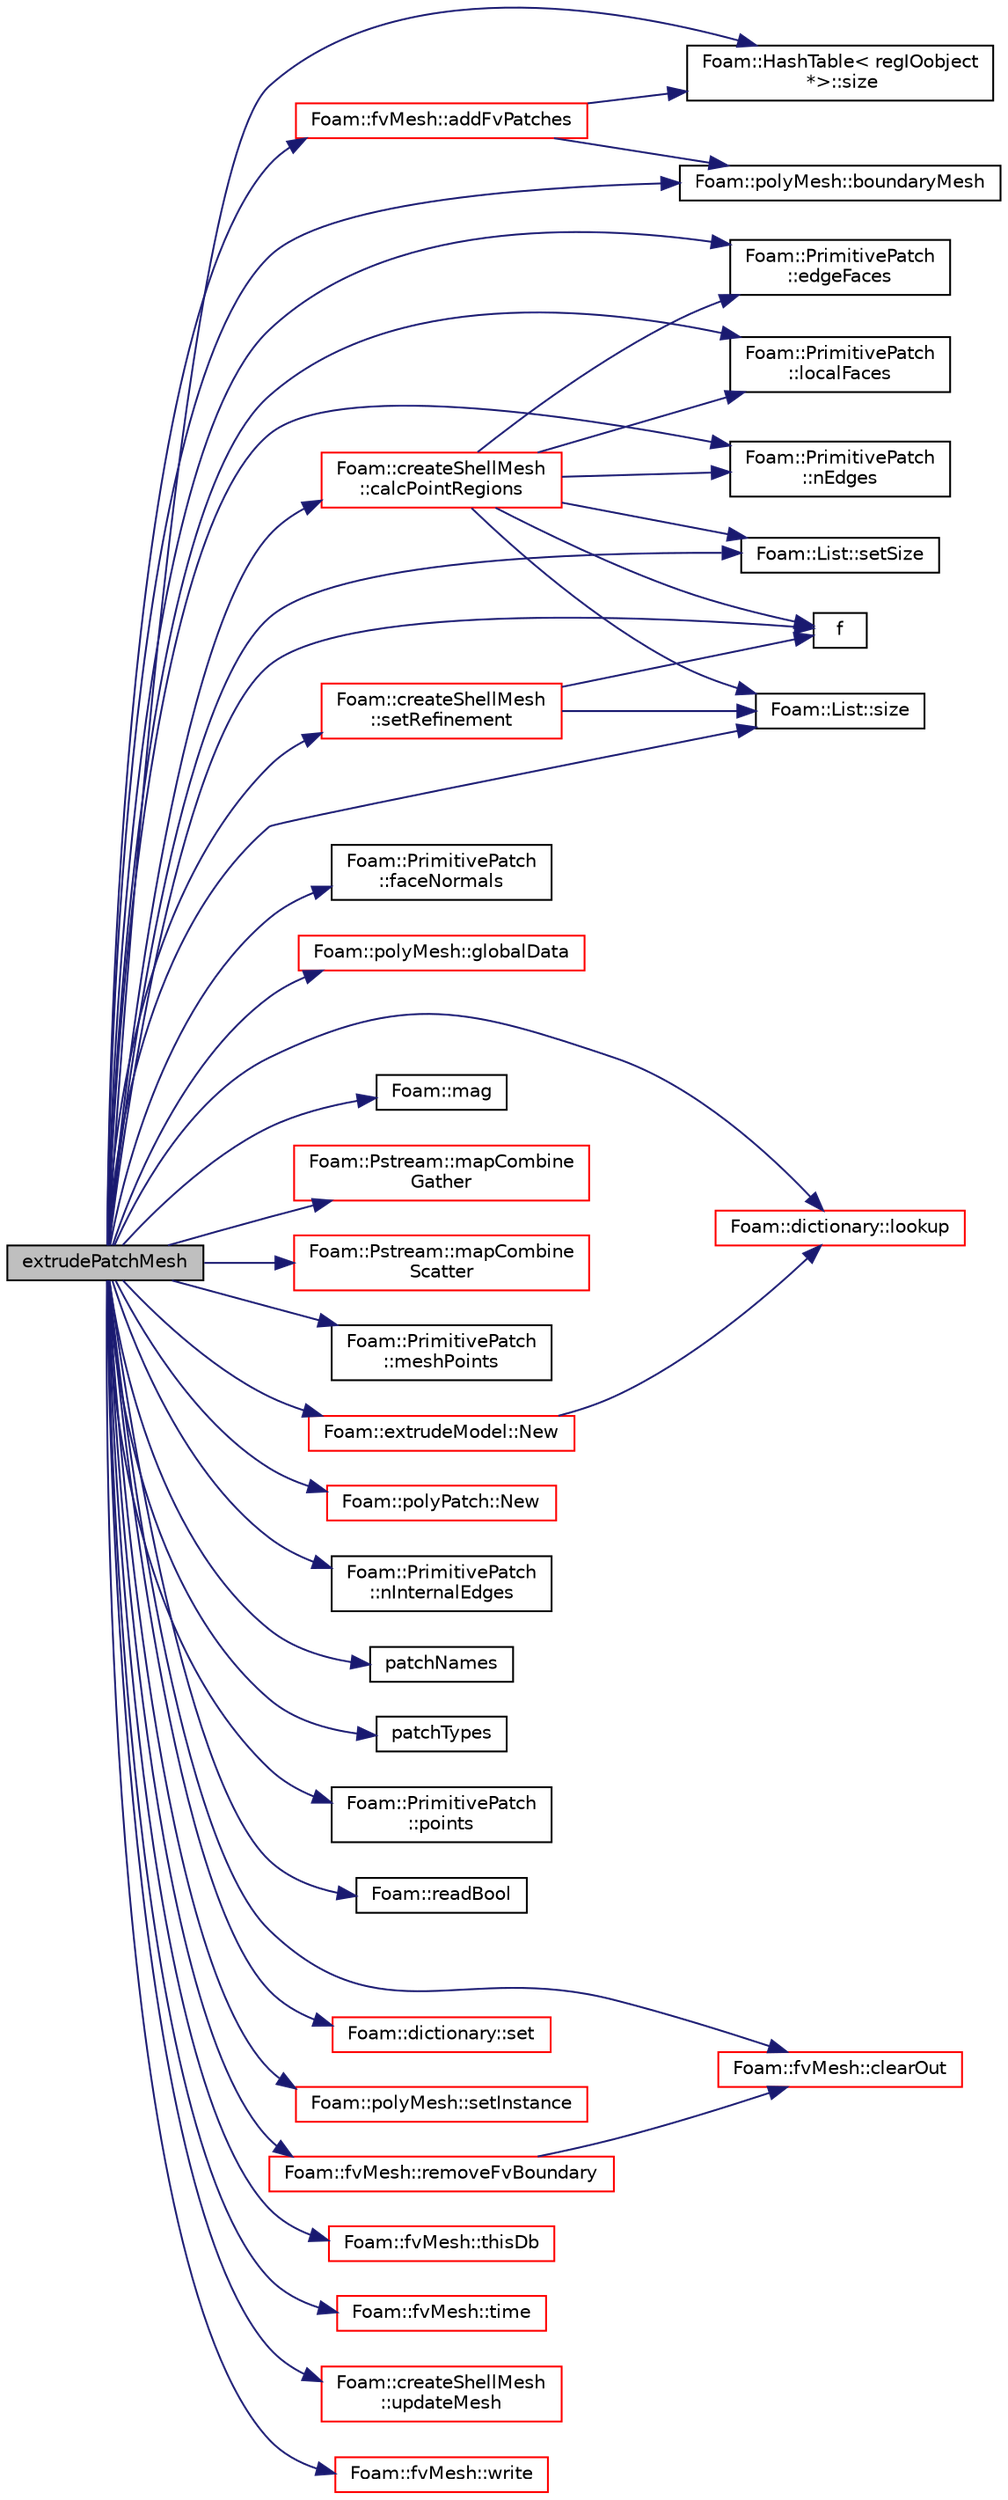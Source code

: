 digraph "extrudePatchMesh"
{
  bgcolor="transparent";
  edge [fontname="Helvetica",fontsize="10",labelfontname="Helvetica",labelfontsize="10"];
  node [fontname="Helvetica",fontsize="10",shape=record];
  rankdir="LR";
  Node0 [label="extrudePatchMesh",height=0.2,width=0.4,color="black", fillcolor="grey75", style="filled", fontcolor="black"];
  Node0 -> Node1 [color="midnightblue",fontsize="10",style="solid",fontname="Helvetica"];
  Node1 [label="Foam::fvMesh::addFvPatches",height=0.2,width=0.4,color="red",URL="$a23593.html#add115b075d7fafc792611585f5740453",tooltip="Add boundary patches. Constructor helper. "];
  Node1 -> Node3 [color="midnightblue",fontsize="10",style="solid",fontname="Helvetica"];
  Node3 [label="Foam::HashTable\< regIOobject\l *\>::size",height=0.2,width=0.4,color="black",URL="$a26841.html#a47b3bf30da1eb3ab8076b5fbe00e0494",tooltip="Return number of elements in table. "];
  Node1 -> Node50 [color="midnightblue",fontsize="10",style="solid",fontname="Helvetica"];
  Node50 [label="Foam::polyMesh::boundaryMesh",height=0.2,width=0.4,color="black",URL="$a28565.html#a9f2b68c134340291eda6197f47f25484",tooltip="Return boundary mesh. "];
  Node0 -> Node50 [color="midnightblue",fontsize="10",style="solid",fontname="Helvetica"];
  Node0 -> Node81 [color="midnightblue",fontsize="10",style="solid",fontname="Helvetica"];
  Node81 [label="Foam::createShellMesh\l::calcPointRegions",height=0.2,width=0.4,color="red",URL="$a22181.html#abd09fd2558d9fc41e9a503ce2976fe5f",tooltip="Helper: calculate point regions. The point region is the. "];
  Node81 -> Node97 [color="midnightblue",fontsize="10",style="solid",fontname="Helvetica"];
  Node97 [label="Foam::PrimitivePatch\l::edgeFaces",height=0.2,width=0.4,color="black",URL="$a28693.html#ad38ecd2902727a890ebd437731c271c8",tooltip="Return edge-face addressing. "];
  Node81 -> Node102 [color="midnightblue",fontsize="10",style="solid",fontname="Helvetica"];
  Node102 [label="f",height=0.2,width=0.4,color="black",URL="$a18335.html#a888be93833ac7a23170555c69c690288"];
  Node81 -> Node106 [color="midnightblue",fontsize="10",style="solid",fontname="Helvetica"];
  Node106 [label="Foam::PrimitivePatch\l::localFaces",height=0.2,width=0.4,color="black",URL="$a28693.html#aa4bd29e9c9de3d53e26aa2bf2e803c60",tooltip="Return patch faces addressing into local point list. "];
  Node81 -> Node109 [color="midnightblue",fontsize="10",style="solid",fontname="Helvetica"];
  Node109 [label="Foam::PrimitivePatch\l::nEdges",height=0.2,width=0.4,color="black",URL="$a28693.html#a086513bcff1a3f1684e1a3879dd90deb",tooltip="Return number of edges in patch. "];
  Node81 -> Node91 [color="midnightblue",fontsize="10",style="solid",fontname="Helvetica"];
  Node91 [label="Foam::List::setSize",height=0.2,width=0.4,color="black",URL="$a26833.html#aedb985ffeaf1bdbfeccc2a8730405703",tooltip="Reset size of List. "];
  Node81 -> Node52 [color="midnightblue",fontsize="10",style="solid",fontname="Helvetica"];
  Node52 [label="Foam::List::size",height=0.2,width=0.4,color="black",URL="$a26833.html#a8a5f6fa29bd4b500caf186f60245b384",tooltip="Override size to be inconsistent with allocated storage. "];
  Node0 -> Node118 [color="midnightblue",fontsize="10",style="solid",fontname="Helvetica"];
  Node118 [label="Foam::fvMesh::clearOut",height=0.2,width=0.4,color="red",URL="$a23593.html#af320697688df08f1438d37a86bcaf25d",tooltip="Clear all geometry and addressing. "];
  Node0 -> Node97 [color="midnightblue",fontsize="10",style="solid",fontname="Helvetica"];
  Node0 -> Node102 [color="midnightblue",fontsize="10",style="solid",fontname="Helvetica"];
  Node0 -> Node126 [color="midnightblue",fontsize="10",style="solid",fontname="Helvetica"];
  Node126 [label="Foam::PrimitivePatch\l::faceNormals",height=0.2,width=0.4,color="black",URL="$a28693.html#ad96a54bba336ea57f59f0da350d3c265",tooltip="Return face normals for patch. "];
  Node0 -> Node56 [color="midnightblue",fontsize="10",style="solid",fontname="Helvetica"];
  Node56 [label="Foam::polyMesh::globalData",height=0.2,width=0.4,color="red",URL="$a28565.html#a5e9cb8eb9e52843d336386b13423d19c",tooltip="Return parallel info. "];
  Node0 -> Node106 [color="midnightblue",fontsize="10",style="solid",fontname="Helvetica"];
  Node0 -> Node127 [color="midnightblue",fontsize="10",style="solid",fontname="Helvetica"];
  Node127 [label="Foam::dictionary::lookup",height=0.2,width=0.4,color="red",URL="$a27129.html#a6a0727fa523e48977e27348663def509",tooltip="Find and return an entry data stream. "];
  Node0 -> Node160 [color="midnightblue",fontsize="10",style="solid",fontname="Helvetica"];
  Node160 [label="Foam::mag",height=0.2,width=0.4,color="black",URL="$a21851.html#a929da2a3fdcf3dacbbe0487d3a330dae"];
  Node0 -> Node346 [color="midnightblue",fontsize="10",style="solid",fontname="Helvetica"];
  Node346 [label="Foam::Pstream::mapCombine\lGather",height=0.2,width=0.4,color="red",URL="$a27357.html#ab0d015456e1aebecc6f0e06668de1437"];
  Node0 -> Node347 [color="midnightblue",fontsize="10",style="solid",fontname="Helvetica"];
  Node347 [label="Foam::Pstream::mapCombine\lScatter",height=0.2,width=0.4,color="red",URL="$a27357.html#a8989a48f795cff7dd8f59d00c094e484",tooltip="Scatter data. Reverse of combineGather. "];
  Node0 -> Node111 [color="midnightblue",fontsize="10",style="solid",fontname="Helvetica"];
  Node111 [label="Foam::PrimitivePatch\l::meshPoints",height=0.2,width=0.4,color="black",URL="$a28693.html#a52e3a457780fe74b31d39dc046bce1d8",tooltip="Return labelList of mesh points in patch. They are constructed. "];
  Node0 -> Node109 [color="midnightblue",fontsize="10",style="solid",fontname="Helvetica"];
  Node0 -> Node348 [color="midnightblue",fontsize="10",style="solid",fontname="Helvetica"];
  Node348 [label="Foam::extrudeModel::New",height=0.2,width=0.4,color="red",URL="$a25805.html#a867815a0232ccb8dc600acc78459d87d",tooltip="Select null constructed. "];
  Node348 -> Node127 [color="midnightblue",fontsize="10",style="solid",fontname="Helvetica"];
  Node0 -> Node349 [color="midnightblue",fontsize="10",style="solid",fontname="Helvetica"];
  Node349 [label="Foam::polyPatch::New",height=0.2,width=0.4,color="red",URL="$a28633.html#a1741756fc2a2b6260b8086d1c4f57291",tooltip="Return a pointer to a new patch created on freestore from. "];
  Node0 -> Node350 [color="midnightblue",fontsize="10",style="solid",fontname="Helvetica"];
  Node350 [label="Foam::PrimitivePatch\l::nInternalEdges",height=0.2,width=0.4,color="black",URL="$a28693.html#a2527d3d02270c4fdcf357d95079d5819",tooltip="Number of internal edges. "];
  Node0 -> Node62 [color="midnightblue",fontsize="10",style="solid",fontname="Helvetica"];
  Node62 [label="patchNames",height=0.2,width=0.4,color="black",URL="$a18335.html#a2b0b0d262376a4021c85e70b012ebe4e"];
  Node0 -> Node351 [color="midnightblue",fontsize="10",style="solid",fontname="Helvetica"];
  Node351 [label="patchTypes",height=0.2,width=0.4,color="black",URL="$a18335.html#a07847cae401d1d6209dfa6c6da92093d"];
  Node0 -> Node352 [color="midnightblue",fontsize="10",style="solid",fontname="Helvetica"];
  Node352 [label="Foam::PrimitivePatch\l::points",height=0.2,width=0.4,color="black",URL="$a28693.html#aa3c7d968f31c88780c663876f64ef6a6",tooltip="Return reference to global points. "];
  Node0 -> Node353 [color="midnightblue",fontsize="10",style="solid",fontname="Helvetica"];
  Node353 [label="Foam::readBool",height=0.2,width=0.4,color="black",URL="$a21851.html#a128e6922f1b49f939c43266d8ad70ab8"];
  Node0 -> Node336 [color="midnightblue",fontsize="10",style="solid",fontname="Helvetica"];
  Node336 [label="Foam::fvMesh::removeFvBoundary",height=0.2,width=0.4,color="red",URL="$a23593.html#ac0182771afe06e7f2d7d52a627a0e16f",tooltip="Remove boundary patches. Warning: fvPatchFields hold ref to. "];
  Node336 -> Node118 [color="midnightblue",fontsize="10",style="solid",fontname="Helvetica"];
  Node0 -> Node354 [color="midnightblue",fontsize="10",style="solid",fontname="Helvetica"];
  Node354 [label="Foam::dictionary::set",height=0.2,width=0.4,color="red",URL="$a27129.html#a8396ca7a6d20d7aeebc8b1ac9e18460b",tooltip="Assign a new entry, overwrite any existing entry. "];
  Node0 -> Node296 [color="midnightblue",fontsize="10",style="solid",fontname="Helvetica"];
  Node296 [label="Foam::polyMesh::setInstance",height=0.2,width=0.4,color="red",URL="$a28565.html#add9813891a074bebd77384af1717b0bf",tooltip="Set the instance for mesh files. "];
  Node0 -> Node360 [color="midnightblue",fontsize="10",style="solid",fontname="Helvetica"];
  Node360 [label="Foam::createShellMesh\l::setRefinement",height=0.2,width=0.4,color="red",URL="$a22181.html#aef7bf7bc4511c879d54f2bbd3c76729a",tooltip="Play commands into polyTopoChange to create layer mesh. "];
  Node360 -> Node102 [color="midnightblue",fontsize="10",style="solid",fontname="Helvetica"];
  Node360 -> Node52 [color="midnightblue",fontsize="10",style="solid",fontname="Helvetica"];
  Node0 -> Node91 [color="midnightblue",fontsize="10",style="solid",fontname="Helvetica"];
  Node0 -> Node52 [color="midnightblue",fontsize="10",style="solid",fontname="Helvetica"];
  Node0 -> Node3 [color="midnightblue",fontsize="10",style="solid",fontname="Helvetica"];
  Node0 -> Node381 [color="midnightblue",fontsize="10",style="solid",fontname="Helvetica"];
  Node381 [label="Foam::fvMesh::thisDb",height=0.2,width=0.4,color="red",URL="$a23593.html#a3175cf15a6333b0363a1dc207810c420",tooltip="Return the object registry - resolve conflict polyMesh/lduMesh. "];
  Node0 -> Node152 [color="midnightblue",fontsize="10",style="solid",fontname="Helvetica"];
  Node152 [label="Foam::fvMesh::time",height=0.2,width=0.4,color="red",URL="$a23593.html#a0d94096809fe3376b29a2a29ca11bb18",tooltip="Return the top-level database. "];
  Node0 -> Node387 [color="midnightblue",fontsize="10",style="solid",fontname="Helvetica"];
  Node387 [label="Foam::createShellMesh\l::updateMesh",height=0.2,width=0.4,color="red",URL="$a22181.html#ad57565956fd4064299f4bd3c4eebb1d4",tooltip="Update any locally stored mesh information. "];
  Node0 -> Node340 [color="midnightblue",fontsize="10",style="solid",fontname="Helvetica"];
  Node340 [label="Foam::fvMesh::write",height=0.2,width=0.4,color="red",URL="$a23593.html#ad48b7b943e88478c15879659cce7aebc",tooltip="Write mesh using IO settings from time. "];
}
